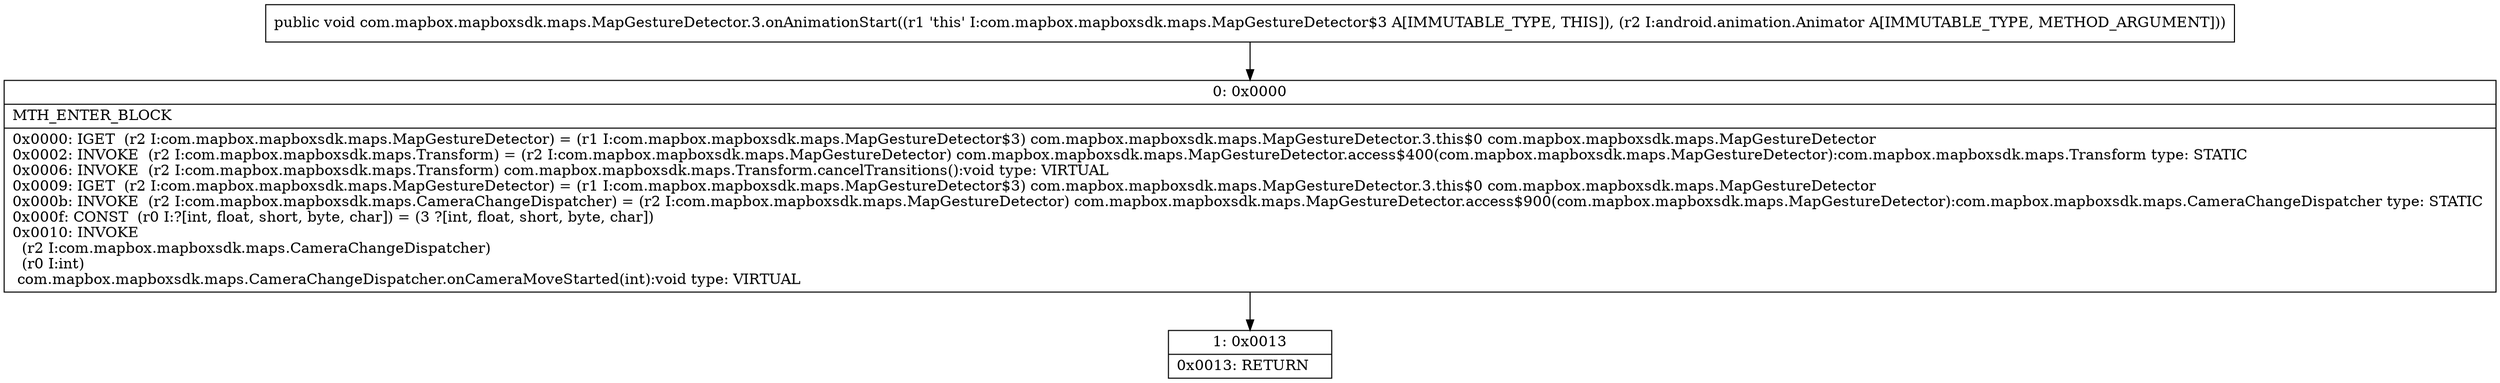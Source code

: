 digraph "CFG forcom.mapbox.mapboxsdk.maps.MapGestureDetector.3.onAnimationStart(Landroid\/animation\/Animator;)V" {
Node_0 [shape=record,label="{0\:\ 0x0000|MTH_ENTER_BLOCK\l|0x0000: IGET  (r2 I:com.mapbox.mapboxsdk.maps.MapGestureDetector) = (r1 I:com.mapbox.mapboxsdk.maps.MapGestureDetector$3) com.mapbox.mapboxsdk.maps.MapGestureDetector.3.this$0 com.mapbox.mapboxsdk.maps.MapGestureDetector \l0x0002: INVOKE  (r2 I:com.mapbox.mapboxsdk.maps.Transform) = (r2 I:com.mapbox.mapboxsdk.maps.MapGestureDetector) com.mapbox.mapboxsdk.maps.MapGestureDetector.access$400(com.mapbox.mapboxsdk.maps.MapGestureDetector):com.mapbox.mapboxsdk.maps.Transform type: STATIC \l0x0006: INVOKE  (r2 I:com.mapbox.mapboxsdk.maps.Transform) com.mapbox.mapboxsdk.maps.Transform.cancelTransitions():void type: VIRTUAL \l0x0009: IGET  (r2 I:com.mapbox.mapboxsdk.maps.MapGestureDetector) = (r1 I:com.mapbox.mapboxsdk.maps.MapGestureDetector$3) com.mapbox.mapboxsdk.maps.MapGestureDetector.3.this$0 com.mapbox.mapboxsdk.maps.MapGestureDetector \l0x000b: INVOKE  (r2 I:com.mapbox.mapboxsdk.maps.CameraChangeDispatcher) = (r2 I:com.mapbox.mapboxsdk.maps.MapGestureDetector) com.mapbox.mapboxsdk.maps.MapGestureDetector.access$900(com.mapbox.mapboxsdk.maps.MapGestureDetector):com.mapbox.mapboxsdk.maps.CameraChangeDispatcher type: STATIC \l0x000f: CONST  (r0 I:?[int, float, short, byte, char]) = (3 ?[int, float, short, byte, char]) \l0x0010: INVOKE  \l  (r2 I:com.mapbox.mapboxsdk.maps.CameraChangeDispatcher)\l  (r0 I:int)\l com.mapbox.mapboxsdk.maps.CameraChangeDispatcher.onCameraMoveStarted(int):void type: VIRTUAL \l}"];
Node_1 [shape=record,label="{1\:\ 0x0013|0x0013: RETURN   \l}"];
MethodNode[shape=record,label="{public void com.mapbox.mapboxsdk.maps.MapGestureDetector.3.onAnimationStart((r1 'this' I:com.mapbox.mapboxsdk.maps.MapGestureDetector$3 A[IMMUTABLE_TYPE, THIS]), (r2 I:android.animation.Animator A[IMMUTABLE_TYPE, METHOD_ARGUMENT])) }"];
MethodNode -> Node_0;
Node_0 -> Node_1;
}

